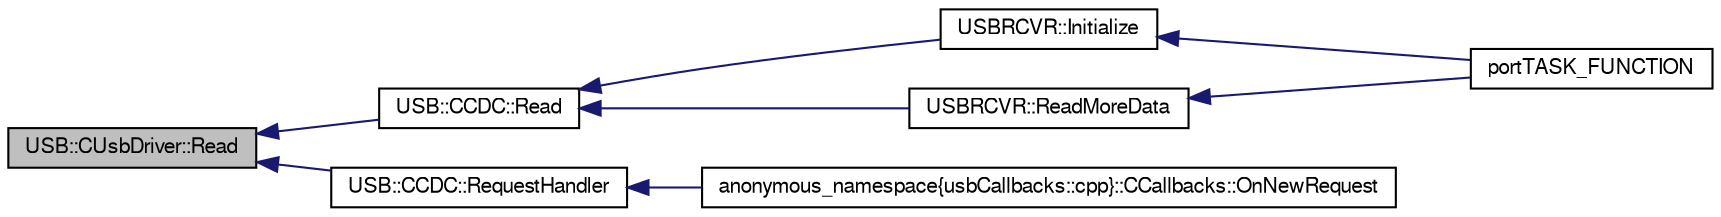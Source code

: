 digraph G
{
  bgcolor="transparent";
  edge [fontname="FreeSans",fontsize=10,labelfontname="FreeSans",labelfontsize=10];
  node [fontname="FreeSans",fontsize=10,shape=record];
  rankdir=LR;
  Node1 [label="USB::CUsbDriver::Read",height=0.2,width=0.4,color="black", fillcolor="grey75", style="filled" fontcolor="black"];
  Node1 -> Node2 [dir=back,color="midnightblue",fontsize=10,style="solid",fontname="FreeSans"];
  Node2 [label="USB::CCDC::Read",height=0.2,width=0.4,color="black",URL="$class_u_s_b_1_1_c_c_d_c.html#09bd23b7c7f88d05382e708c9f101552",tooltip="Reads data from the Data OUT endpoint."];
  Node2 -> Node3 [dir=back,color="midnightblue",fontsize=10,style="solid",fontname="FreeSans"];
  Node3 [label="USBRCVR::Initialize",height=0.2,width=0.4,color="black",URL="$class_u_s_b_r_c_v_r.html#5b07e0cb5d3512ecd929fb3592db2658"];
  Node3 -> Node4 [dir=back,color="midnightblue",fontsize=10,style="solid",fontname="FreeSans"];
  Node4 [label="portTASK_FUNCTION",height=0.2,width=0.4,color="black",URL="$usb_tasks_8cpp.html#bf532eb4d4d55d51477ea9534ab711ca"];
  Node2 -> Node5 [dir=back,color="midnightblue",fontsize=10,style="solid",fontname="FreeSans"];
  Node5 [label="USBRCVR::ReadMoreData",height=0.2,width=0.4,color="black",URL="$class_u_s_b_r_c_v_r.html#aa847e4e71760b636d2890a3521febc3"];
  Node5 -> Node4 [dir=back,color="midnightblue",fontsize=10,style="solid",fontname="FreeSans"];
  Node1 -> Node6 [dir=back,color="midnightblue",fontsize=10,style="solid",fontname="FreeSans"];
  Node6 [label="USB::CCDC::RequestHandler",height=0.2,width=0.4,color="black",URL="$class_u_s_b_1_1_c_c_d_c.html#825e8609b22bf0012d10a81248ff1bc5",tooltip="SETUP request handler for an Abstract Control Model device."];
  Node6 -> Node7 [dir=back,color="midnightblue",fontsize=10,style="solid",fontname="FreeSans"];
  Node7 [label="anonymous_namespace\{usbCallbacks::cpp\}::CCallbacks::OnNewRequest",height=0.2,width=0.4,color="black",URL="$classanonymous__namespace_02usb_callbacks_8cpp_03_1_1_c_callbacks.html#7dddf154c6c46790c76ece15a6338c81",tooltip="New Request callback function."];
}
